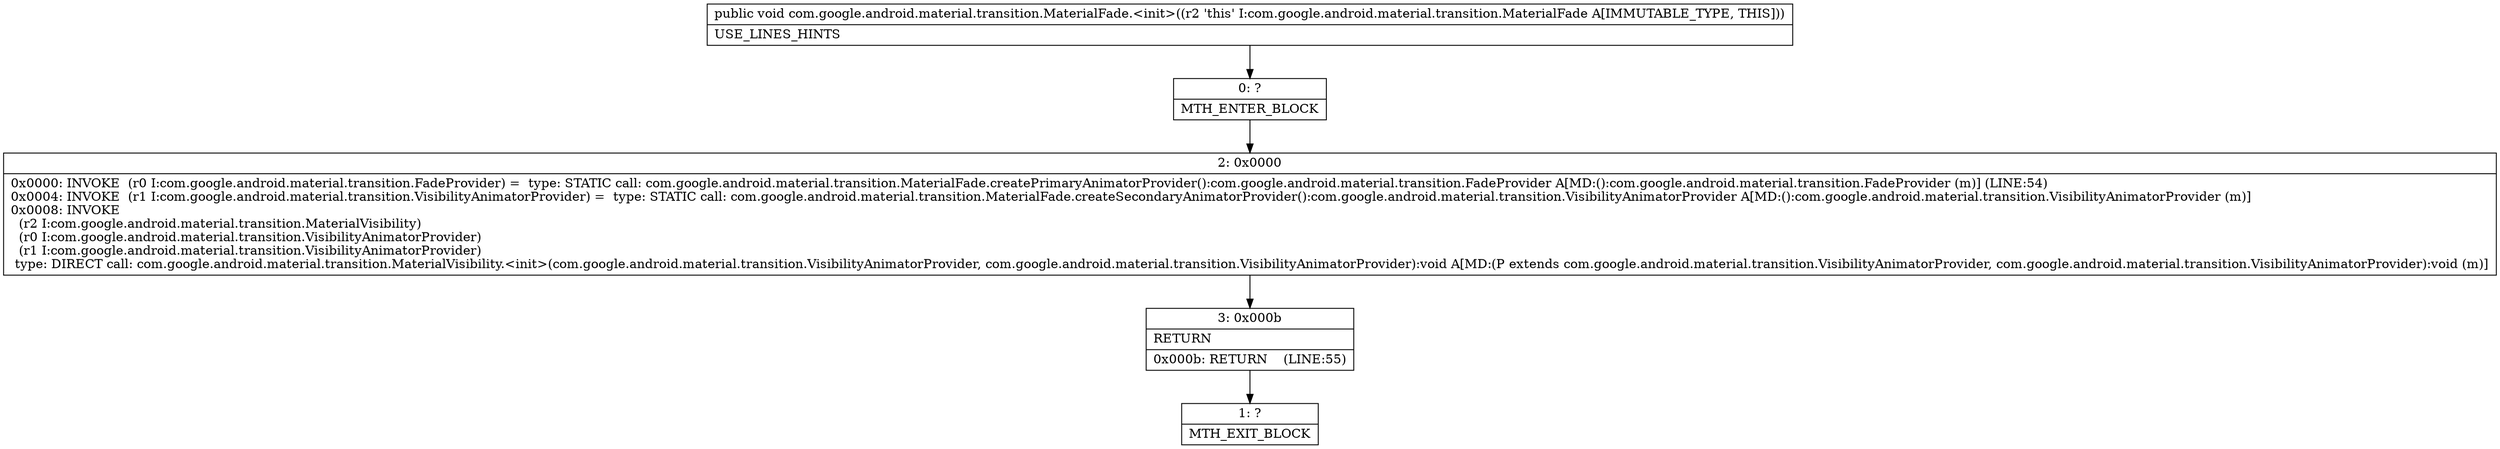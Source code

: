digraph "CFG forcom.google.android.material.transition.MaterialFade.\<init\>()V" {
Node_0 [shape=record,label="{0\:\ ?|MTH_ENTER_BLOCK\l}"];
Node_2 [shape=record,label="{2\:\ 0x0000|0x0000: INVOKE  (r0 I:com.google.android.material.transition.FadeProvider) =  type: STATIC call: com.google.android.material.transition.MaterialFade.createPrimaryAnimatorProvider():com.google.android.material.transition.FadeProvider A[MD:():com.google.android.material.transition.FadeProvider (m)] (LINE:54)\l0x0004: INVOKE  (r1 I:com.google.android.material.transition.VisibilityAnimatorProvider) =  type: STATIC call: com.google.android.material.transition.MaterialFade.createSecondaryAnimatorProvider():com.google.android.material.transition.VisibilityAnimatorProvider A[MD:():com.google.android.material.transition.VisibilityAnimatorProvider (m)]\l0x0008: INVOKE  \l  (r2 I:com.google.android.material.transition.MaterialVisibility)\l  (r0 I:com.google.android.material.transition.VisibilityAnimatorProvider)\l  (r1 I:com.google.android.material.transition.VisibilityAnimatorProvider)\l type: DIRECT call: com.google.android.material.transition.MaterialVisibility.\<init\>(com.google.android.material.transition.VisibilityAnimatorProvider, com.google.android.material.transition.VisibilityAnimatorProvider):void A[MD:(P extends com.google.android.material.transition.VisibilityAnimatorProvider, com.google.android.material.transition.VisibilityAnimatorProvider):void (m)]\l}"];
Node_3 [shape=record,label="{3\:\ 0x000b|RETURN\l|0x000b: RETURN    (LINE:55)\l}"];
Node_1 [shape=record,label="{1\:\ ?|MTH_EXIT_BLOCK\l}"];
MethodNode[shape=record,label="{public void com.google.android.material.transition.MaterialFade.\<init\>((r2 'this' I:com.google.android.material.transition.MaterialFade A[IMMUTABLE_TYPE, THIS]))  | USE_LINES_HINTS\l}"];
MethodNode -> Node_0;Node_0 -> Node_2;
Node_2 -> Node_3;
Node_3 -> Node_1;
}

